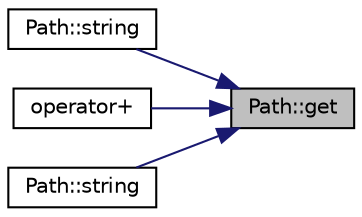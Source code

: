digraph "Path::get"
{
 // LATEX_PDF_SIZE
  edge [fontname="Helvetica",fontsize="10",labelfontname="Helvetica",labelfontsize="10"];
  node [fontname="Helvetica",fontsize="10",shape=record];
  rankdir="RL";
  Node1 [label="Path::get",height=0.2,width=0.4,color="black", fillcolor="grey75", style="filled", fontcolor="black",tooltip=" "];
  Node1 -> Node2 [dir="back",color="midnightblue",fontsize="10",style="solid",fontname="Helvetica"];
  Node2 [label="Path::string",height=0.2,width=0.4,color="black", fillcolor="white", style="filled",URL="$class_path.html#a6b32e82eaa18b7d2d12bc4eac45b8a4b",tooltip=" "];
  Node1 -> Node3 [dir="back",color="midnightblue",fontsize="10",style="solid",fontname="Helvetica"];
  Node3 [label="operator+",height=0.2,width=0.4,color="black", fillcolor="white", style="filled",URL="$files__functions_8hpp.html#a5326a7606384341a1bd2a01f15ca9b06",tooltip=" "];
  Node1 -> Node4 [dir="back",color="midnightblue",fontsize="10",style="solid",fontname="Helvetica"];
  Node4 [label="Path::string",height=0.2,width=0.4,color="black", fillcolor="white", style="filled",URL="$class_path.html#aa2f2b14aafcc3fc3626c243fcc6574dc",tooltip=" "];
}
